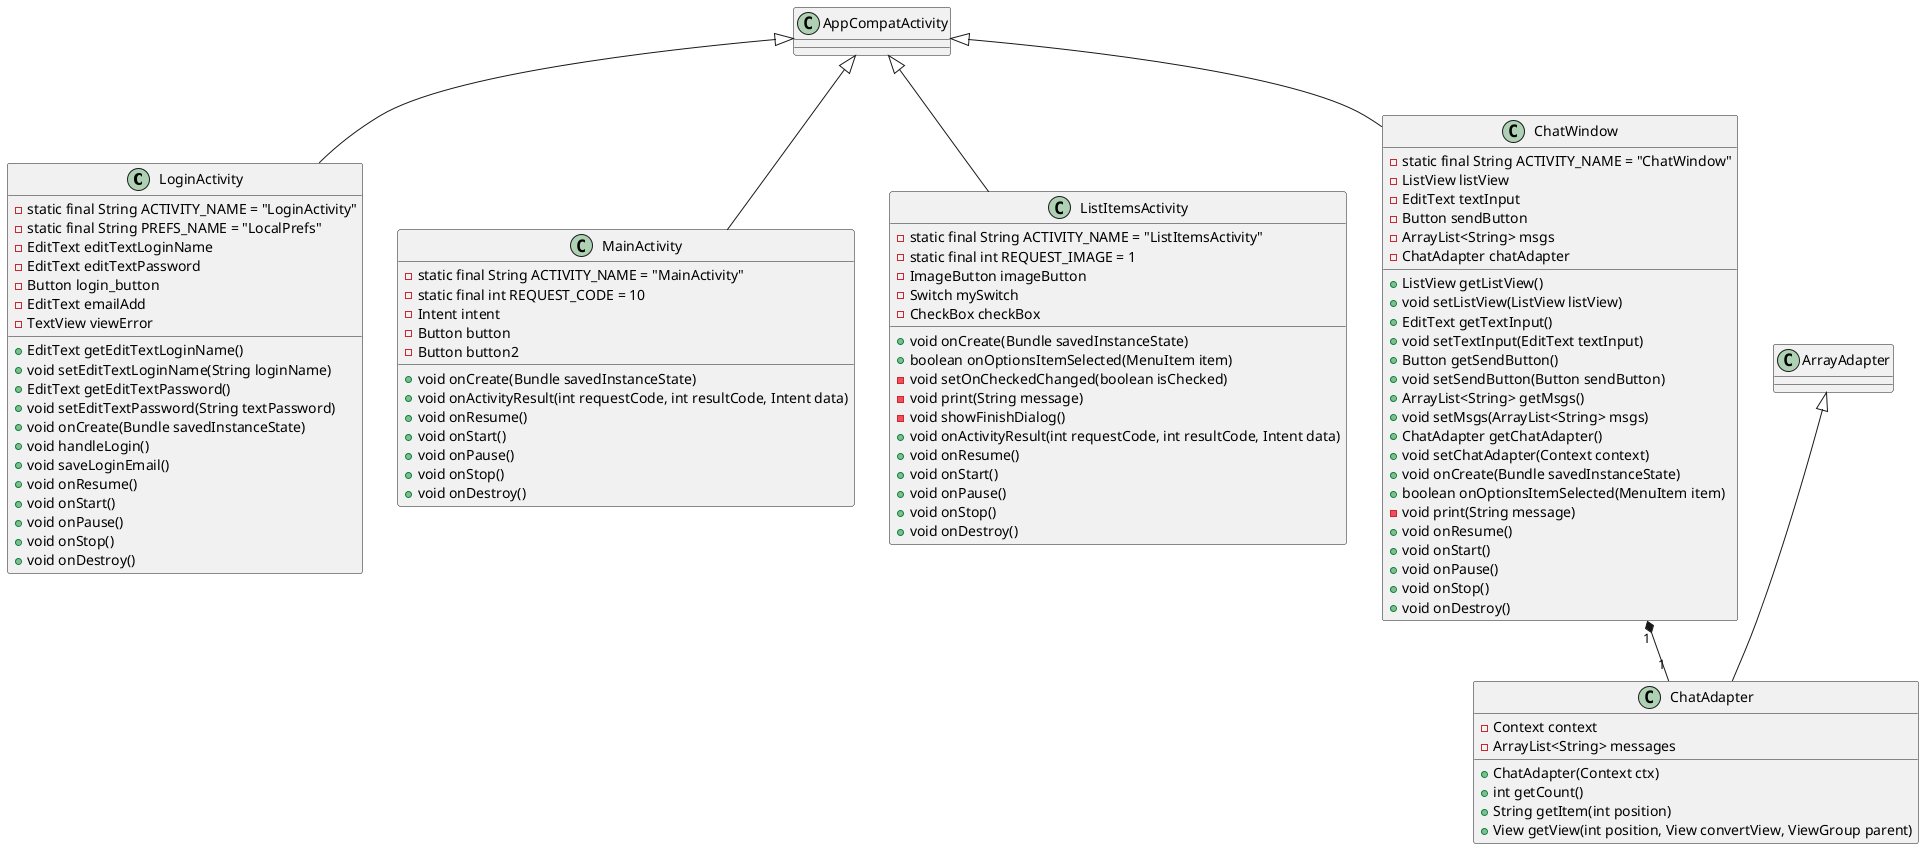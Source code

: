 @startuml
class LoginActivity extends AppCompatActivity {
    - static final String ACTIVITY_NAME = "LoginActivity"
    - static final String PREFS_NAME = "LocalPrefs"
    - EditText editTextLoginName
    - EditText editTextPassword
    - Button login_button
    - EditText emailAdd
    - TextView viewError

    + EditText getEditTextLoginName()
    + void setEditTextLoginName(String loginName)
    + EditText getEditTextPassword()
    + void setEditTextPassword(String textPassword)
    + void onCreate(Bundle savedInstanceState)
    + void handleLogin()
    + void saveLoginEmail()
    + void onResume()
    + void onStart()
    + void onPause()
    + void onStop()
    + void onDestroy()
}

class MainActivity extends AppCompatActivity {
    - static final String ACTIVITY_NAME = "MainActivity"
    - static final int REQUEST_CODE = 10
    - Intent intent
    - Button button
    - Button button2

    + void onCreate(Bundle savedInstanceState)
    + void onActivityResult(int requestCode, int resultCode, Intent data)
    + void onResume()
    + void onStart()
    + void onPause()
    + void onStop()
    + void onDestroy()
}

class ListItemsActivity extends AppCompatActivity {
    - static final String ACTIVITY_NAME = "ListItemsActivity"
    - static final int REQUEST_IMAGE = 1
    - ImageButton imageButton
    - Switch mySwitch
    - CheckBox checkBox

    + void onCreate(Bundle savedInstanceState)
    + boolean onOptionsItemSelected(MenuItem item)
    - void setOnCheckedChanged(boolean isChecked)
    - void print(String message)
    - void showFinishDialog()
    + void onActivityResult(int requestCode, int resultCode, Intent data)
    + void onResume()
    + void onStart()
    + void onPause()
    + void onStop()
    + void onDestroy()
}

class ChatWindow extends AppCompatActivity {
    - static final String ACTIVITY_NAME = "ChatWindow"
    - ListView listView
    - EditText textInput
    - Button sendButton
    - ArrayList<String> msgs
    - ChatAdapter chatAdapter

    + ListView getListView()
    + void setListView(ListView listView)
    + EditText getTextInput()
    + void setTextInput(EditText textInput)
    + Button getSendButton()
    + void setSendButton(Button sendButton)
    + ArrayList<String> getMsgs()
    + void setMsgs(ArrayList<String> msgs)
    + ChatAdapter getChatAdapter()
    + void setChatAdapter(Context context)
    + void onCreate(Bundle savedInstanceState)
    + boolean onOptionsItemSelected(MenuItem item)
    - void print(String message)
    + void onResume()
    + void onStart()
    + void onPause()
    + void onStop()
    + void onDestroy()
}

class ChatAdapter extends ArrayAdapter<String> {
    - Context context
    - ArrayList<String> messages

    + ChatAdapter(Context ctx)
    + int getCount()
    + String getItem(int position)
    + View getView(int position, View convertView, ViewGroup parent)
}

ChatWindow "1" *-- "1" ChatAdapter
@enduml
